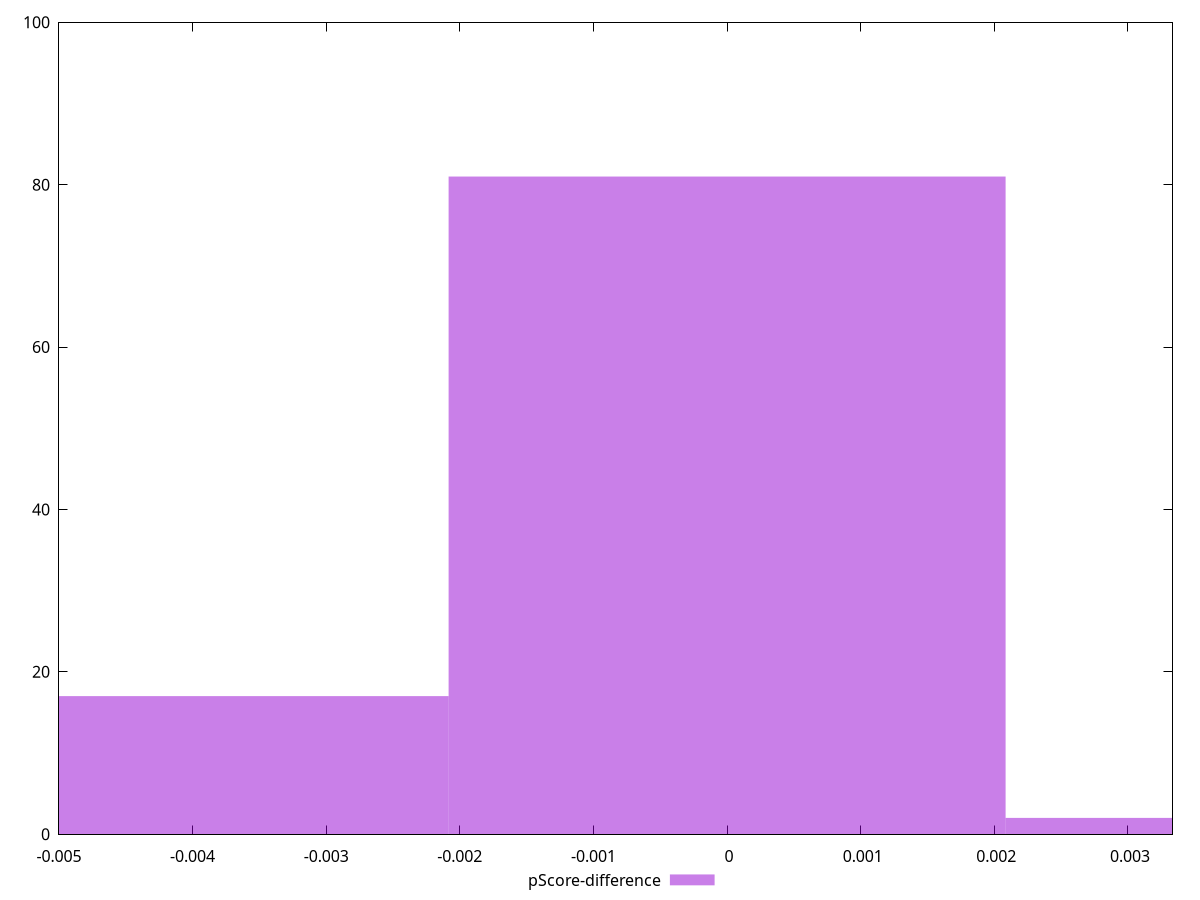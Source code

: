 reset

$pScoreDifference <<EOF
0 81
-0.004168490929785565 17
0.004168490929785565 2
EOF

set key outside below
set boxwidth 0.004168490929785565
set xrange [-0.0050000000000000044:0.0033333333333332993]
set yrange [0:100]
set trange [0:100]
set style fill transparent solid 0.5 noborder
set terminal svg size 640, 490 enhanced background rgb 'white'
set output "report_00013_2021-02-09T12-04-24.940Z/unminified-javascript/samples/pages+cached/pScore-difference/histogram.svg"

plot $pScoreDifference title "pScore-difference" with boxes

reset
